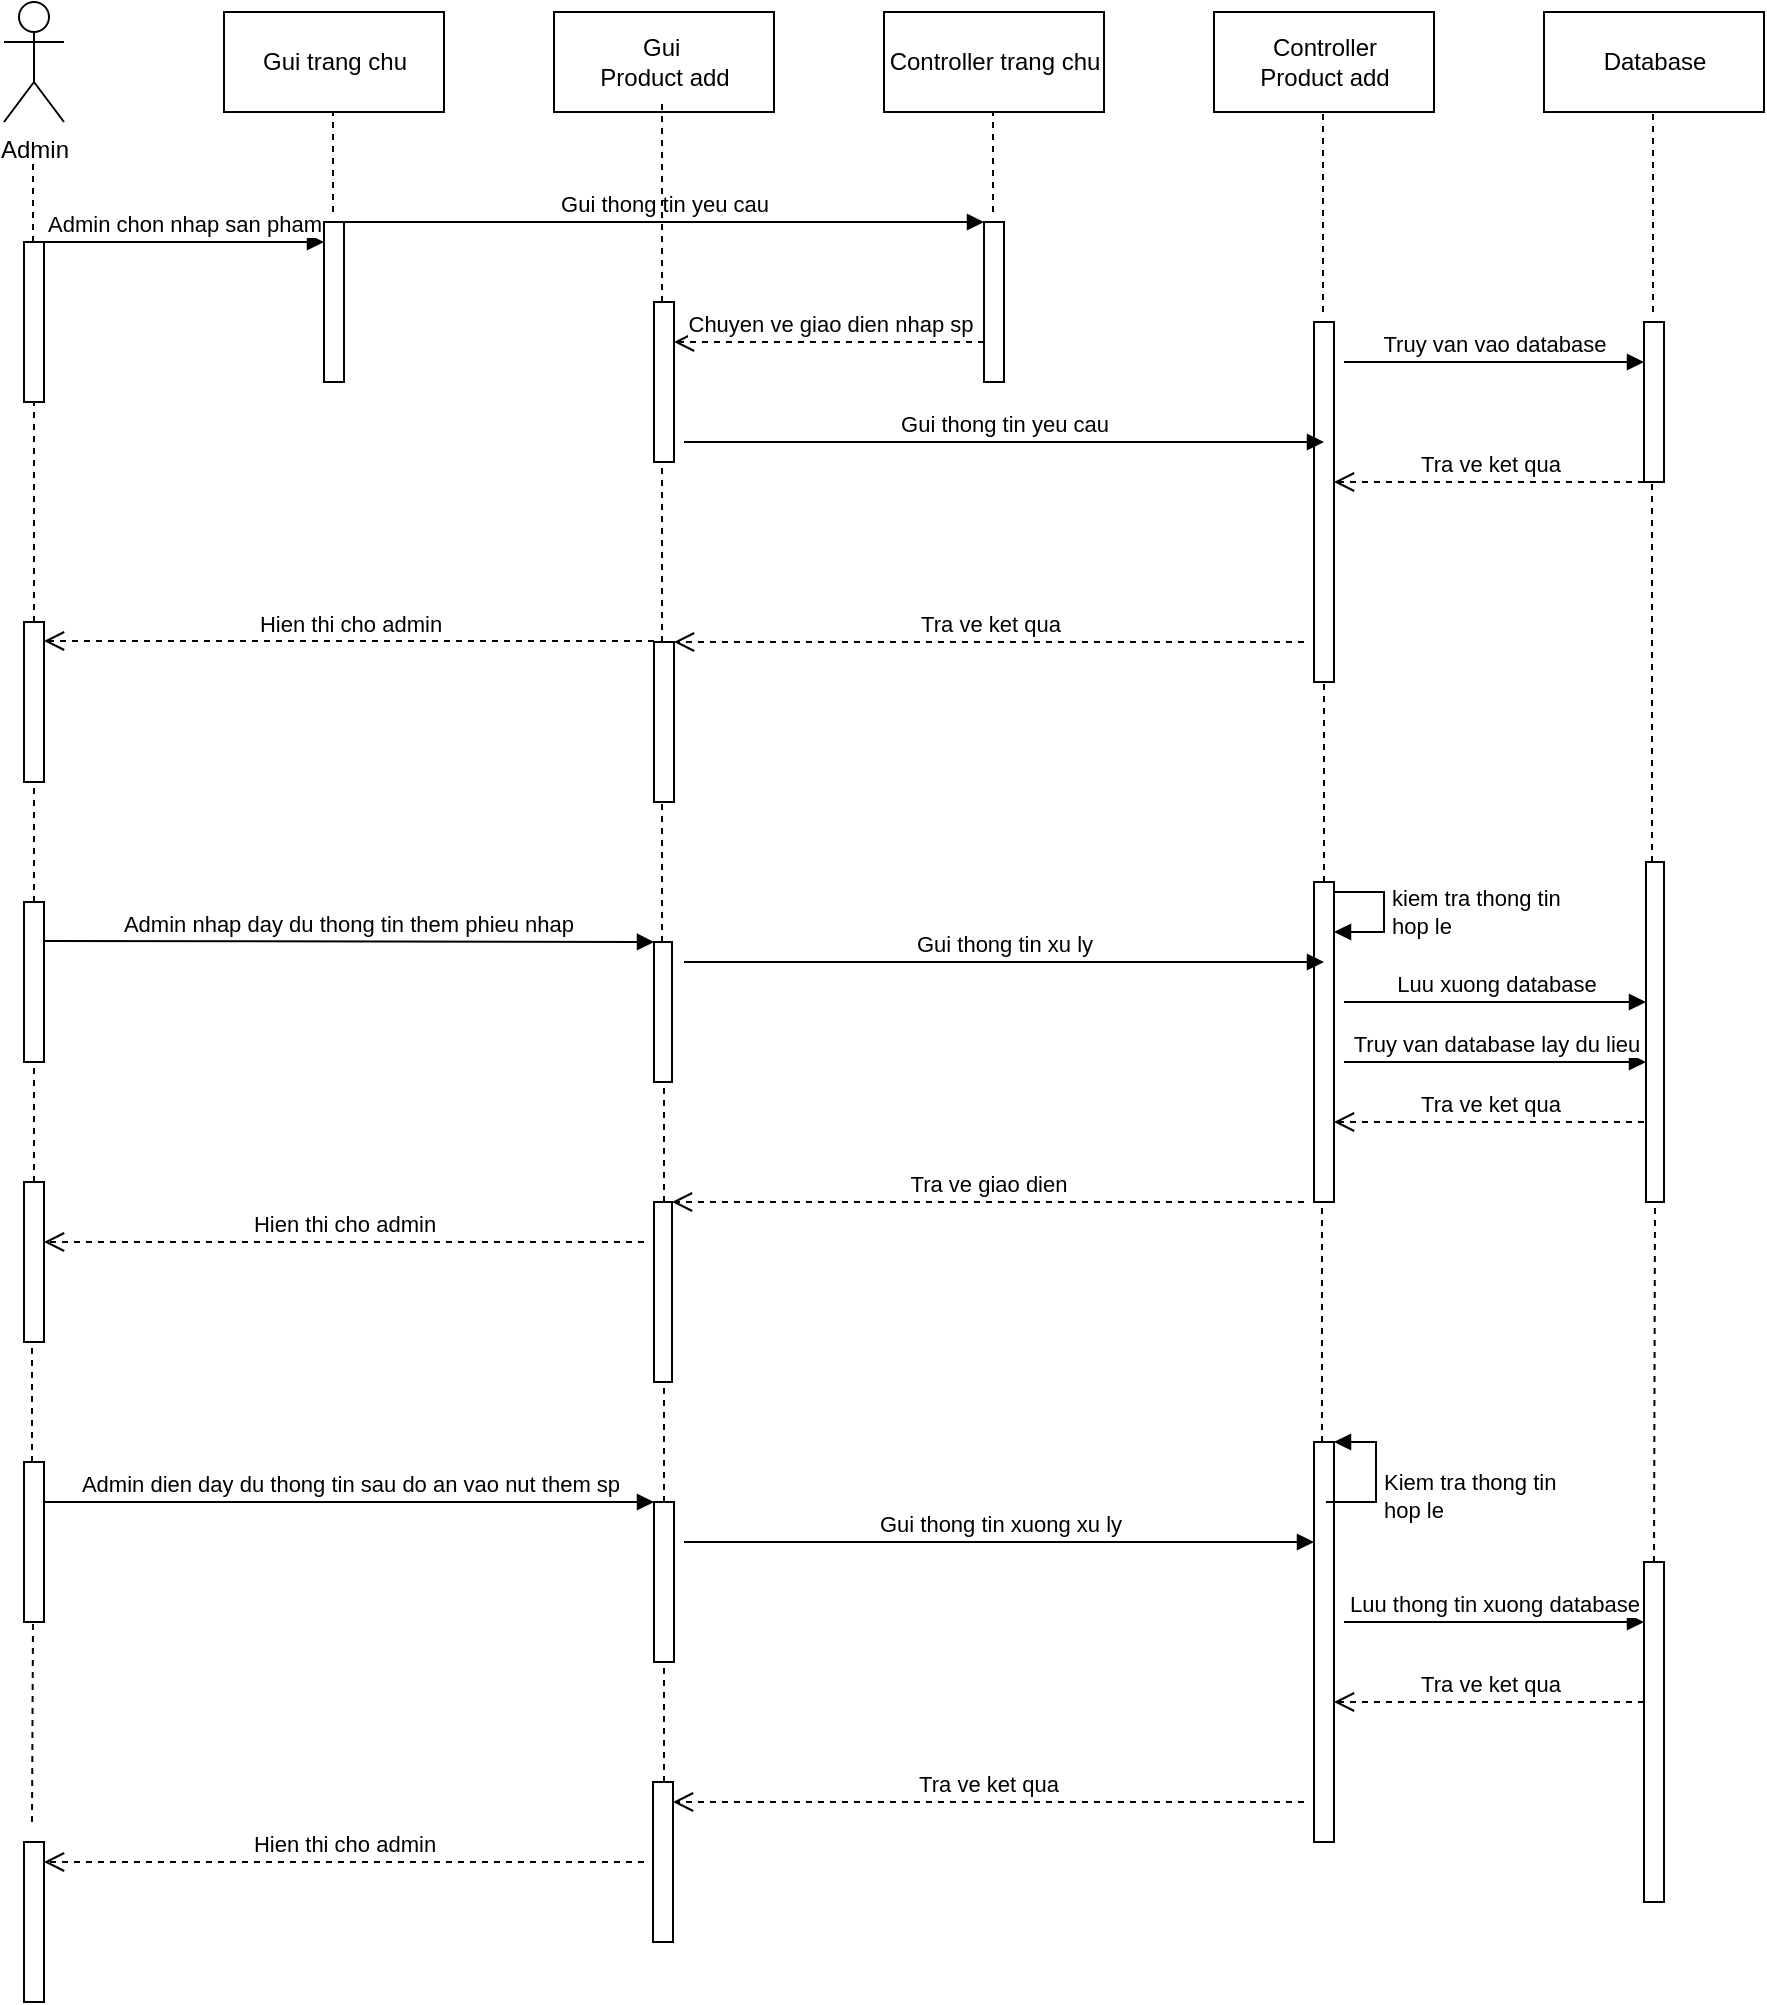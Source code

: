 <mxfile version="12.3.3" type="device" pages="1"><diagram id="TqVQDX08LS_jxQf0JBrz" name="Page-1"><mxGraphModel dx="3322" dy="1234" grid="1" gridSize="10" guides="1" tooltips="1" connect="1" arrows="1" fold="1" page="1" pageScale="1" pageWidth="850" pageHeight="1100" math="0" shadow="0"><root><mxCell id="0"/><mxCell id="1" parent="0"/><mxCell id="7mvP93IShmsFjuW63I2M-1" value="Admin" style="shape=umlActor;verticalLabelPosition=bottom;labelBackgroundColor=#ffffff;verticalAlign=top;html=1;outlineConnect=0;" parent="1" vertex="1"><mxGeometry x="-810" y="10" width="30" height="60" as="geometry"/></mxCell><mxCell id="QEoft0Wq6yUCL27fmfJl-3" value="Gui trang chu" style="html=1;" parent="1" vertex="1"><mxGeometry x="-700" y="15" width="110" height="50" as="geometry"/></mxCell><mxCell id="QEoft0Wq6yUCL27fmfJl-4" value="Gui&amp;nbsp;&lt;br&gt;Product add" style="html=1;" parent="1" vertex="1"><mxGeometry x="-535" y="15" width="110" height="50" as="geometry"/></mxCell><mxCell id="QEoft0Wq6yUCL27fmfJl-5" value="Controller trang chu" style="html=1;" parent="1" vertex="1"><mxGeometry x="-370" y="15" width="110" height="50" as="geometry"/></mxCell><mxCell id="QEoft0Wq6yUCL27fmfJl-6" value="Controller&lt;br&gt;Product add" style="html=1;" parent="1" vertex="1"><mxGeometry x="-205" y="15" width="110" height="50" as="geometry"/></mxCell><mxCell id="QEoft0Wq6yUCL27fmfJl-7" value="Database" style="html=1;" parent="1" vertex="1"><mxGeometry x="-40" y="15" width="110" height="50" as="geometry"/></mxCell><mxCell id="QEoft0Wq6yUCL27fmfJl-8" value="" style="endArrow=none;dashed=1;html=1;" parent="1" edge="1"><mxGeometry width="50" height="50" relative="1" as="geometry"><mxPoint x="-795.5" y="130" as="sourcePoint"/><mxPoint x="-795.5" y="80" as="targetPoint"/></mxGeometry></mxCell><mxCell id="QEoft0Wq6yUCL27fmfJl-9" value="" style="html=1;points=[];perimeter=orthogonalPerimeter;" parent="1" vertex="1"><mxGeometry x="-800" y="130" width="10" height="80" as="geometry"/></mxCell><mxCell id="QEoft0Wq6yUCL27fmfJl-10" value="" style="endArrow=none;dashed=1;html=1;" parent="1" edge="1"><mxGeometry width="50" height="50" relative="1" as="geometry"><mxPoint x="-645.5" y="115" as="sourcePoint"/><mxPoint x="-645.5" y="65" as="targetPoint"/></mxGeometry></mxCell><mxCell id="QEoft0Wq6yUCL27fmfJl-11" value="" style="html=1;points=[];perimeter=orthogonalPerimeter;" parent="1" vertex="1"><mxGeometry x="-650" y="120" width="10" height="80" as="geometry"/></mxCell><mxCell id="QEoft0Wq6yUCL27fmfJl-12" value="Admin chon nhap san pham" style="html=1;verticalAlign=bottom;endArrow=block;" parent="1" target="QEoft0Wq6yUCL27fmfJl-11" edge="1"><mxGeometry width="80" relative="1" as="geometry"><mxPoint x="-790" y="130" as="sourcePoint"/><mxPoint x="-710" y="130" as="targetPoint"/></mxGeometry></mxCell><mxCell id="QEoft0Wq6yUCL27fmfJl-13" value="" style="endArrow=none;dashed=1;html=1;" parent="1" edge="1"><mxGeometry width="50" height="50" relative="1" as="geometry"><mxPoint x="-315.5" y="115" as="sourcePoint"/><mxPoint x="-315.5" y="65" as="targetPoint"/></mxGeometry></mxCell><mxCell id="QEoft0Wq6yUCL27fmfJl-14" value="" style="html=1;points=[];perimeter=orthogonalPerimeter;" parent="1" vertex="1"><mxGeometry x="-320" y="120" width="10" height="80" as="geometry"/></mxCell><mxCell id="QEoft0Wq6yUCL27fmfJl-15" value="Gui thong tin yeu cau" style="html=1;verticalAlign=bottom;endArrow=block;" parent="1" target="QEoft0Wq6yUCL27fmfJl-14" edge="1"><mxGeometry width="80" relative="1" as="geometry"><mxPoint x="-640" y="120" as="sourcePoint"/><mxPoint x="-560" y="120" as="targetPoint"/></mxGeometry></mxCell><mxCell id="QEoft0Wq6yUCL27fmfJl-16" value="" style="endArrow=none;dashed=1;html=1;" parent="1" edge="1"><mxGeometry width="50" height="50" relative="1" as="geometry"><mxPoint x="-481" y="160" as="sourcePoint"/><mxPoint x="-481" y="60" as="targetPoint"/></mxGeometry></mxCell><mxCell id="QEoft0Wq6yUCL27fmfJl-17" value="" style="html=1;points=[];perimeter=orthogonalPerimeter;" parent="1" vertex="1"><mxGeometry x="-485" y="160" width="10" height="80" as="geometry"/></mxCell><mxCell id="QEoft0Wq6yUCL27fmfJl-18" value="Chuyen ve giao dien nhap sp" style="html=1;verticalAlign=bottom;endArrow=open;dashed=1;endSize=8;" parent="1" target="QEoft0Wq6yUCL27fmfJl-17" edge="1"><mxGeometry relative="1" as="geometry"><mxPoint x="-320" y="180" as="sourcePoint"/><mxPoint x="-400" y="180" as="targetPoint"/></mxGeometry></mxCell><mxCell id="QEoft0Wq6yUCL27fmfJl-19" value="" style="endArrow=none;dashed=1;html=1;" parent="1" edge="1"><mxGeometry width="50" height="50" relative="1" as="geometry"><mxPoint x="-481" y="330" as="sourcePoint"/><mxPoint x="-481" y="240" as="targetPoint"/></mxGeometry></mxCell><mxCell id="QEoft0Wq6yUCL27fmfJl-20" value="" style="html=1;points=[];perimeter=orthogonalPerimeter;" parent="1" vertex="1"><mxGeometry x="-485" y="330" width="10" height="80" as="geometry"/></mxCell><mxCell id="QEoft0Wq6yUCL27fmfJl-21" value="" style="endArrow=none;dashed=1;html=1;" parent="1" source="QEoft0Wq6yUCL27fmfJl-22" edge="1"><mxGeometry width="50" height="50" relative="1" as="geometry"><mxPoint x="-795" y="310" as="sourcePoint"/><mxPoint x="-795" y="210" as="targetPoint"/></mxGeometry></mxCell><mxCell id="QEoft0Wq6yUCL27fmfJl-22" value="" style="html=1;points=[];perimeter=orthogonalPerimeter;" parent="1" vertex="1"><mxGeometry x="-800" y="320" width="10" height="80" as="geometry"/></mxCell><mxCell id="QEoft0Wq6yUCL27fmfJl-23" value="Hien thi cho admin" style="html=1;verticalAlign=bottom;endArrow=open;dashed=1;endSize=8;" parent="1" target="QEoft0Wq6yUCL27fmfJl-22" edge="1"><mxGeometry relative="1" as="geometry"><mxPoint x="-485" y="329.5" as="sourcePoint"/><mxPoint x="-565" y="329.5" as="targetPoint"/></mxGeometry></mxCell><mxCell id="QEoft0Wq6yUCL27fmfJl-24" value="" style="endArrow=none;dashed=1;html=1;" parent="1" edge="1"><mxGeometry width="50" height="50" relative="1" as="geometry"><mxPoint x="-481" y="480" as="sourcePoint"/><mxPoint x="-481" y="410" as="targetPoint"/></mxGeometry></mxCell><mxCell id="QEoft0Wq6yUCL27fmfJl-25" value="" style="html=1;points=[];perimeter=orthogonalPerimeter;" parent="1" vertex="1"><mxGeometry x="-485" y="480" width="9" height="70" as="geometry"/></mxCell><mxCell id="QEoft0Wq6yUCL27fmfJl-28" value="" style="endArrow=none;dashed=1;html=1;" parent="1" edge="1"><mxGeometry width="50" height="50" relative="1" as="geometry"><mxPoint x="-795" y="460" as="sourcePoint"/><mxPoint x="-795" y="400" as="targetPoint"/></mxGeometry></mxCell><mxCell id="QEoft0Wq6yUCL27fmfJl-29" value="" style="html=1;points=[];perimeter=orthogonalPerimeter;" parent="1" vertex="1"><mxGeometry x="-800" y="460" width="10" height="80" as="geometry"/></mxCell><mxCell id="QEoft0Wq6yUCL27fmfJl-30" value="Admin nhap day du thong tin them phieu nhap" style="html=1;verticalAlign=bottom;endArrow=block;" parent="1" target="QEoft0Wq6yUCL27fmfJl-25" edge="1"><mxGeometry width="80" relative="1" as="geometry"><mxPoint x="-790" y="479.5" as="sourcePoint"/><mxPoint x="-710" y="479.5" as="targetPoint"/></mxGeometry></mxCell><mxCell id="QEoft0Wq6yUCL27fmfJl-31" value="" style="endArrow=none;dashed=1;html=1;" parent="1" edge="1"><mxGeometry width="50" height="50" relative="1" as="geometry"><mxPoint x="-150.5" y="165" as="sourcePoint"/><mxPoint x="-150.5" y="65" as="targetPoint"/></mxGeometry></mxCell><mxCell id="QEoft0Wq6yUCL27fmfJl-32" value="" style="html=1;points=[];perimeter=orthogonalPerimeter;" parent="1" vertex="1"><mxGeometry x="-155" y="170" width="10" height="180" as="geometry"/></mxCell><mxCell id="QEoft0Wq6yUCL27fmfJl-33" value="Gui thong tin yeu cau" style="html=1;verticalAlign=bottom;endArrow=block;" parent="1" edge="1"><mxGeometry width="80" relative="1" as="geometry"><mxPoint x="-470" y="230" as="sourcePoint"/><mxPoint x="-150" y="230" as="targetPoint"/></mxGeometry></mxCell><mxCell id="QEoft0Wq6yUCL27fmfJl-34" value="Tra ve ket qua" style="html=1;verticalAlign=bottom;endArrow=open;dashed=1;endSize=8;" parent="1" target="QEoft0Wq6yUCL27fmfJl-20" edge="1"><mxGeometry relative="1" as="geometry"><mxPoint x="-160" y="330" as="sourcePoint"/><mxPoint x="-240" y="330" as="targetPoint"/></mxGeometry></mxCell><mxCell id="QEoft0Wq6yUCL27fmfJl-35" value="" style="endArrow=none;dashed=1;html=1;" parent="1" edge="1"><mxGeometry width="50" height="50" relative="1" as="geometry"><mxPoint x="-150" y="450" as="sourcePoint"/><mxPoint x="-150" y="350" as="targetPoint"/></mxGeometry></mxCell><mxCell id="QEoft0Wq6yUCL27fmfJl-38" value="kiem tra thong tin&amp;nbsp;&lt;br&gt;hop le" style="edgeStyle=orthogonalEdgeStyle;html=1;align=left;spacingLeft=2;endArrow=block;rounded=0;" parent="1" target="XpXF1u39A-n_tmhVCa6q-1" edge="1"><mxGeometry relative="1" as="geometry"><mxPoint x="-145" y="455" as="sourcePoint"/><Array as="points"><mxPoint x="-120" y="455"/><mxPoint x="-120" y="475"/></Array><mxPoint x="-140" y="475" as="targetPoint"/></mxGeometry></mxCell><mxCell id="XpXF1u39A-n_tmhVCa6q-1" value="" style="html=1;points=[];perimeter=orthogonalPerimeter;" parent="1" vertex="1"><mxGeometry x="-155" y="450" width="10" height="160" as="geometry"/></mxCell><mxCell id="XpXF1u39A-n_tmhVCa6q-2" value="Gui thong tin xu ly" style="html=1;verticalAlign=bottom;endArrow=block;" parent="1" edge="1"><mxGeometry width="80" relative="1" as="geometry"><mxPoint x="-470" y="490" as="sourcePoint"/><mxPoint x="-150" y="490" as="targetPoint"/></mxGeometry></mxCell><mxCell id="XpXF1u39A-n_tmhVCa6q-3" value="" style="endArrow=none;dashed=1;html=1;" parent="1" edge="1"><mxGeometry width="50" height="50" relative="1" as="geometry"><mxPoint x="14.5" y="165" as="sourcePoint"/><mxPoint x="14.5" y="65" as="targetPoint"/></mxGeometry></mxCell><mxCell id="XpXF1u39A-n_tmhVCa6q-4" value="" style="html=1;points=[];perimeter=orthogonalPerimeter;" parent="1" vertex="1"><mxGeometry x="10" y="170" width="10" height="80" as="geometry"/></mxCell><mxCell id="XpXF1u39A-n_tmhVCa6q-5" value="Truy van vao database" style="html=1;verticalAlign=bottom;endArrow=block;" parent="1" target="XpXF1u39A-n_tmhVCa6q-4" edge="1"><mxGeometry width="80" relative="1" as="geometry"><mxPoint x="-140" y="190" as="sourcePoint"/><mxPoint x="-60" y="190" as="targetPoint"/></mxGeometry></mxCell><mxCell id="XpXF1u39A-n_tmhVCa6q-6" value="Tra ve ket qua" style="html=1;verticalAlign=bottom;endArrow=open;dashed=1;endSize=8;" parent="1" target="QEoft0Wq6yUCL27fmfJl-32" edge="1"><mxGeometry relative="1" as="geometry"><mxPoint x="10" y="250" as="sourcePoint"/><mxPoint x="-70" y="250" as="targetPoint"/></mxGeometry></mxCell><mxCell id="XpXF1u39A-n_tmhVCa6q-7" value="" style="endArrow=none;dashed=1;html=1;" parent="1" edge="1"><mxGeometry width="50" height="50" relative="1" as="geometry"><mxPoint x="14" y="440" as="sourcePoint"/><mxPoint x="14" y="250" as="targetPoint"/></mxGeometry></mxCell><mxCell id="XpXF1u39A-n_tmhVCa6q-8" value="" style="html=1;points=[];perimeter=orthogonalPerimeter;" parent="1" vertex="1"><mxGeometry x="11" y="440" width="9" height="170" as="geometry"/></mxCell><mxCell id="XpXF1u39A-n_tmhVCa6q-9" value="Luu xuong database" style="html=1;verticalAlign=bottom;endArrow=block;" parent="1" target="XpXF1u39A-n_tmhVCa6q-8" edge="1"><mxGeometry width="80" relative="1" as="geometry"><mxPoint x="-140" y="510" as="sourcePoint"/><mxPoint x="-60" y="510" as="targetPoint"/></mxGeometry></mxCell><mxCell id="XpXF1u39A-n_tmhVCa6q-10" value="Truy van database lay du lieu" style="html=1;verticalAlign=bottom;endArrow=block;" parent="1" target="XpXF1u39A-n_tmhVCa6q-8" edge="1"><mxGeometry width="80" relative="1" as="geometry"><mxPoint x="-140" y="540" as="sourcePoint"/><mxPoint x="-60" y="540" as="targetPoint"/></mxGeometry></mxCell><mxCell id="XpXF1u39A-n_tmhVCa6q-11" value="Tra ve ket qua" style="html=1;verticalAlign=bottom;endArrow=open;dashed=1;endSize=8;" parent="1" target="XpXF1u39A-n_tmhVCa6q-1" edge="1"><mxGeometry relative="1" as="geometry"><mxPoint x="10" y="570" as="sourcePoint"/><mxPoint x="-70" y="570" as="targetPoint"/></mxGeometry></mxCell><mxCell id="XpXF1u39A-n_tmhVCa6q-12" value="" style="endArrow=none;dashed=1;html=1;" parent="1" edge="1"><mxGeometry width="50" height="50" relative="1" as="geometry"><mxPoint x="-480" y="610" as="sourcePoint"/><mxPoint x="-480" y="550" as="targetPoint"/></mxGeometry></mxCell><mxCell id="XpXF1u39A-n_tmhVCa6q-13" value="" style="html=1;points=[];perimeter=orthogonalPerimeter;" parent="1" vertex="1"><mxGeometry x="-485" y="610" width="9" height="90" as="geometry"/></mxCell><mxCell id="XpXF1u39A-n_tmhVCa6q-14" value="Tra ve giao dien" style="html=1;verticalAlign=bottom;endArrow=open;dashed=1;endSize=8;" parent="1" target="XpXF1u39A-n_tmhVCa6q-13" edge="1"><mxGeometry relative="1" as="geometry"><mxPoint x="-160" y="610" as="sourcePoint"/><mxPoint x="-240" y="610" as="targetPoint"/></mxGeometry></mxCell><mxCell id="XpXF1u39A-n_tmhVCa6q-15" value="" style="endArrow=none;dashed=1;html=1;" parent="1" edge="1"><mxGeometry width="50" height="50" relative="1" as="geometry"><mxPoint x="-795" y="600" as="sourcePoint"/><mxPoint x="-795" y="540" as="targetPoint"/></mxGeometry></mxCell><mxCell id="XpXF1u39A-n_tmhVCa6q-16" value="" style="html=1;points=[];perimeter=orthogonalPerimeter;" parent="1" vertex="1"><mxGeometry x="-800" y="600" width="10" height="80" as="geometry"/></mxCell><mxCell id="XpXF1u39A-n_tmhVCa6q-17" value="Hien thi cho admin" style="html=1;verticalAlign=bottom;endArrow=open;dashed=1;endSize=8;" parent="1" target="XpXF1u39A-n_tmhVCa6q-16" edge="1"><mxGeometry relative="1" as="geometry"><mxPoint x="-490" y="630" as="sourcePoint"/><mxPoint x="-570" y="630" as="targetPoint"/></mxGeometry></mxCell><mxCell id="XpXF1u39A-n_tmhVCa6q-18" value="" style="endArrow=none;dashed=1;html=1;" parent="1" edge="1"><mxGeometry width="50" height="50" relative="1" as="geometry"><mxPoint x="-796" y="740" as="sourcePoint"/><mxPoint x="-796" y="680" as="targetPoint"/></mxGeometry></mxCell><mxCell id="XpXF1u39A-n_tmhVCa6q-19" value="" style="html=1;points=[];perimeter=orthogonalPerimeter;" parent="1" vertex="1"><mxGeometry x="-800" y="740" width="10" height="80" as="geometry"/></mxCell><mxCell id="XpXF1u39A-n_tmhVCa6q-20" value="" style="endArrow=none;dashed=1;html=1;" parent="1" edge="1"><mxGeometry width="50" height="50" relative="1" as="geometry"><mxPoint x="-480" y="760" as="sourcePoint"/><mxPoint x="-480" y="700" as="targetPoint"/></mxGeometry></mxCell><mxCell id="XpXF1u39A-n_tmhVCa6q-21" value="" style="html=1;points=[];perimeter=orthogonalPerimeter;" parent="1" vertex="1"><mxGeometry x="-485" y="760" width="10" height="80" as="geometry"/></mxCell><mxCell id="XpXF1u39A-n_tmhVCa6q-22" value="" style="endArrow=none;dashed=1;html=1;" parent="1" edge="1"><mxGeometry width="50" height="50" relative="1" as="geometry"><mxPoint x="-796" y="920" as="sourcePoint"/><mxPoint x="-795.5" y="820" as="targetPoint"/></mxGeometry></mxCell><mxCell id="XpXF1u39A-n_tmhVCa6q-23" value="" style="html=1;points=[];perimeter=orthogonalPerimeter;" parent="1" vertex="1"><mxGeometry x="-800" y="930" width="10" height="80" as="geometry"/></mxCell><mxCell id="XpXF1u39A-n_tmhVCa6q-24" value="" style="endArrow=none;dashed=1;html=1;" parent="1" edge="1"><mxGeometry width="50" height="50" relative="1" as="geometry"><mxPoint x="-480" y="900" as="sourcePoint"/><mxPoint x="-480" y="840" as="targetPoint"/></mxGeometry></mxCell><mxCell id="XpXF1u39A-n_tmhVCa6q-25" value="" style="html=1;points=[];perimeter=orthogonalPerimeter;" parent="1" vertex="1"><mxGeometry x="-485.5" y="900" width="10" height="80" as="geometry"/></mxCell><mxCell id="XpXF1u39A-n_tmhVCa6q-26" value="Admin dien day du thong tin sau do an vao nut them sp" style="html=1;verticalAlign=bottom;endArrow=block;" parent="1" target="XpXF1u39A-n_tmhVCa6q-21" edge="1"><mxGeometry width="80" relative="1" as="geometry"><mxPoint x="-790" y="760" as="sourcePoint"/><mxPoint x="-710" y="760" as="targetPoint"/></mxGeometry></mxCell><mxCell id="XpXF1u39A-n_tmhVCa6q-27" value="Hien thi cho admin" style="html=1;verticalAlign=bottom;endArrow=open;dashed=1;endSize=8;" parent="1" target="XpXF1u39A-n_tmhVCa6q-23" edge="1"><mxGeometry relative="1" as="geometry"><mxPoint x="-490" y="940" as="sourcePoint"/><mxPoint x="-570" y="940" as="targetPoint"/></mxGeometry></mxCell><mxCell id="XpXF1u39A-n_tmhVCa6q-28" value="" style="endArrow=none;dashed=1;html=1;" parent="1" edge="1"><mxGeometry width="50" height="50" relative="1" as="geometry"><mxPoint x="-151" y="730" as="sourcePoint"/><mxPoint x="-151" y="610" as="targetPoint"/></mxGeometry></mxCell><mxCell id="XpXF1u39A-n_tmhVCa6q-30" value="Gui thong tin xuong xu ly" style="html=1;verticalAlign=bottom;endArrow=block;" parent="1" edge="1"><mxGeometry width="80" relative="1" as="geometry"><mxPoint x="-470" y="780" as="sourcePoint"/><mxPoint x="-155" y="780" as="targetPoint"/></mxGeometry></mxCell><mxCell id="XpXF1u39A-n_tmhVCa6q-33" value="" style="html=1;points=[];perimeter=orthogonalPerimeter;" parent="1" vertex="1"><mxGeometry x="-155" y="730" width="10" height="200" as="geometry"/></mxCell><mxCell id="XpXF1u39A-n_tmhVCa6q-34" value="Kiem tra thong tin&lt;br&gt;hop le" style="edgeStyle=orthogonalEdgeStyle;html=1;align=left;spacingLeft=2;endArrow=block;rounded=0;entryX=1;entryY=0;" parent="1" target="XpXF1u39A-n_tmhVCa6q-33" edge="1"><mxGeometry relative="1" as="geometry"><mxPoint x="-130" y="760" as="sourcePoint"/><Array as="points"><mxPoint x="-149" y="760"/><mxPoint x="-124" y="760"/><mxPoint x="-124" y="730"/></Array></mxGeometry></mxCell><mxCell id="XpXF1u39A-n_tmhVCa6q-35" value="Tra ve ket qua" style="html=1;verticalAlign=bottom;endArrow=open;dashed=1;endSize=8;" parent="1" target="XpXF1u39A-n_tmhVCa6q-25" edge="1"><mxGeometry relative="1" as="geometry"><mxPoint x="-160" y="910" as="sourcePoint"/><mxPoint x="-240" y="910" as="targetPoint"/></mxGeometry></mxCell><mxCell id="XpXF1u39A-n_tmhVCa6q-36" value="" style="endArrow=none;dashed=1;html=1;" parent="1" edge="1"><mxGeometry width="50" height="50" relative="1" as="geometry"><mxPoint x="15" y="790" as="sourcePoint"/><mxPoint x="15.5" y="610" as="targetPoint"/></mxGeometry></mxCell><mxCell id="XpXF1u39A-n_tmhVCa6q-37" value="" style="html=1;points=[];perimeter=orthogonalPerimeter;" parent="1" vertex="1"><mxGeometry x="10" y="790" width="10" height="170" as="geometry"/></mxCell><mxCell id="XpXF1u39A-n_tmhVCa6q-38" value="Luu thong tin xuong database" style="html=1;verticalAlign=bottom;endArrow=block;" parent="1" target="XpXF1u39A-n_tmhVCa6q-37" edge="1"><mxGeometry width="80" relative="1" as="geometry"><mxPoint x="-140" y="820" as="sourcePoint"/><mxPoint x="-60" y="820" as="targetPoint"/></mxGeometry></mxCell><mxCell id="XpXF1u39A-n_tmhVCa6q-39" value="Tra ve ket qua" style="html=1;verticalAlign=bottom;endArrow=open;dashed=1;endSize=8;" parent="1" target="XpXF1u39A-n_tmhVCa6q-33" edge="1"><mxGeometry relative="1" as="geometry"><mxPoint x="10" y="860" as="sourcePoint"/><mxPoint x="-70" y="860" as="targetPoint"/></mxGeometry></mxCell></root></mxGraphModel></diagram></mxfile>